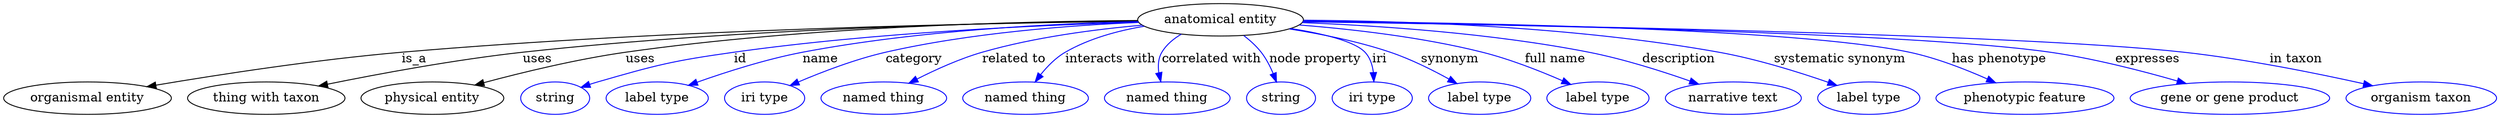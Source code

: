 digraph {
	graph [bb="0,0,2247.4,123"];
	node [label="\N"];
	"anatomical entity"	 [height=0.5,
		label="anatomical entity",
		pos="1103.8,105",
		width=2.004];
	"organismal entity"	 [height=0.5,
		pos="72.794,18",
		width=2.022];
	"anatomical entity" -> "organismal entity"	 [label=is_a,
		lp="369.79,61.5",
		pos="e,126.52,30.242 1031.7,104.2 898.42,102.12 604.78,94.757 358.79,69 267.45,59.435 245.02,53.186 154.79,36 148.92,34.882 142.83,33.66 \
136.74,32.397"];
	"thing with taxon"	 [height=0.5,
		pos="232.79,18",
		width=1.9137];
	"anatomical entity" -> "thing with taxon"	 [label=uses,
		lp="481.79,61.5",
		pos="e,281.41,30.89 1032.5,102.28 890.44,96.65 576.71,83.052 469.79,69 408.24,60.91 338.94,45.21 291.25,33.357"];
	"physical entity"	 [height=0.5,
		pos="381.79,18",
		width=1.7332];
	"anatomical entity" -> "physical entity"	 [label=uses,
		lp="574.79,61.5",
		pos="e,421.86,31.89 1032.5,102.1 906.91,96.689 651.04,84.197 562.79,69 517.65,61.226 467.62,46.653 431.62,35.07"];
	id	 [color=blue,
		height=0.5,
		label=string,
		pos="492.79,18",
		width=0.84854];
	"anatomical entity" -> id	 [color=blue,
		label=id,
		lp="672.29,61.5",
		pos="e,516.62,29.571 1032.2,102.6 945.31,98.885 794.52,89.851 666.79,69 606.26,59.117 590.78,56 532.79,36 530.55,35.225 528.25,34.371 \
525.96,33.469",
		style=solid];
	name	 [color=blue,
		height=0.5,
		label="label type",
		pos="586.79,18",
		width=1.2638];
	"anatomical entity" -> name	 [color=blue,
		label=name,
		lp="751.29,61.5",
		pos="e,618.16,31.126 1031.8,102.89 957.05,99.556 837.11,90.982 735.79,69 698.34,60.875 657.24,46.36 627.71,34.887",
		style=solid];
	category	 [color=blue,
		height=0.5,
		label="iri type",
		pos="686.79,18",
		width=1.011];
	"anatomical entity" -> category	 [color=blue,
		label=category,
		lp="836.29,61.5",
		pos="e,712.66,30.808 1032.9,101.42 973.33,97.179 886.46,88.112 812.79,69 781.13,60.786 746.82,46.517 722.01,35.157",
		style=solid];
	"related to"	 [color=blue,
		height=0.5,
		label="named thing",
		pos="796.79,18",
		width=1.5346];
	"anatomical entity" -> "related to"	 [color=blue,
		label="related to",
		lp="923.79,61.5",
		pos="e,822.87,33.868 1036.7,98.344 995.82,93.051 942.94,83.975 897.79,69 874.88,61.399 850.69,49.344 831.73,38.861",
		style=solid];
	"interacts with"	 [color=blue,
		height=0.5,
		label="named thing",
		pos="924.79,18",
		width=1.5346];
	"anatomical entity" -> "interacts with"	 [color=blue,
		label="interacts with",
		lp="1007.8,61.5",
		pos="e,936.9,36.013 1041.6,95.841 1018.2,90.479 992.1,82.079 970.79,69 960.37,62.6 950.91,53.138 943.32,44.097",
		style=solid];
	"correlated with"	 [color=blue,
		height=0.5,
		label="named thing",
		pos="1052.8,18",
		width=1.5346];
	"anatomical entity" -> "correlated with"	 [color=blue,
		label="correlated with",
		lp="1093.8,61.5",
		pos="e,1048.8,36.435 1071.1,88.841 1063.7,83.579 1056.9,76.987 1052.8,69 1049.3,62.19 1048.1,54.149 1048.2,46.49",
		style=solid];
	"node property"	 [color=blue,
		height=0.5,
		label=string,
		pos="1156.8,18",
		width=0.84854];
	"anatomical entity" -> "node property"	 [color=blue,
		label="node property",
		lp="1180.8,61.5",
		pos="e,1150.7,35.652 1121,87.158 1125.9,81.611 1130.9,75.293 1134.8,69 1139.4,61.561 1143.6,52.967 1147,44.978",
		style=solid];
	iri	 [color=blue,
		height=0.5,
		label="iri type",
		pos="1241.8,18",
		width=1.011];
	"anatomical entity" -> iri	 [color=blue,
		label=iri,
		lp="1240.3,61.5",
		pos="e,1239.1,36.296 1158.9,93.304 1185.3,86.752 1213.1,78.087 1222.8,69 1229.3,62.93 1233.5,54.457 1236.4,46.159",
		style=solid];
	synonym	 [color=blue,
		height=0.5,
		label="label type",
		pos="1341.8,18",
		width=1.2638];
	"anatomical entity" -> synonym	 [color=blue,
		label=synonym,
		lp="1308.3,61.5",
		pos="e,1318.3,33.486 1162.5,94.429 1189.9,88.544 1222.6,80.13 1250.8,69 1271.1,60.986 1292.5,49.198 1309.4,38.972",
		style=solid];
	"full name"	 [color=blue,
		height=0.5,
		label="label type",
		pos="1450.8,18",
		width=1.2638];
	"anatomical entity" -> "full name"	 [color=blue,
		label="full name",
		lp="1403.3,61.5",
		pos="e,1423.7,32.736 1172.4,99.385 1219.7,94.329 1283.4,85.128 1337.8,69 1364.4,61.11 1392.9,48.233 1414.6,37.392",
		style=solid];
	description	 [color=blue,
		height=0.5,
		label="narrative text",
		pos="1571.8,18",
		width=1.6068];
	"anatomical entity" -> description	 [color=blue,
		label=description,
		lp="1515.3,61.5",
		pos="e,1538.8,32.826 1175.1,102.27 1242.6,98.5 1346.1,89.646 1433.8,69 1466.7,61.255 1502.4,47.9 1529.3,36.799",
		style=solid];
	"systematic synonym"	 [color=blue,
		height=0.5,
		label="label type",
		pos="1692.8,18",
		width=1.2638];
	"anatomical entity" -> "systematic synonym"	 [color=blue,
		label="systematic synonym",
		lp="1658.8,61.5",
		pos="e,1662.2,31.545 1175,101.53 1282.3,95.908 1480.3,83.926 1549.8,69 1585.5,61.326 1624.5,47.004 1652.7,35.487",
		style=solid];
	"has phenotype"	 [color=blue,
		height=0.5,
		label="phenotypic feature",
		pos="1832.8,18",
		width=2.1304];
	"anatomical entity" -> "has phenotype"	 [color=blue,
		label="has phenotype",
		lp="1801.3,61.5",
		pos="e,1803.4,34.738 1176,104.03 1315.6,101.63 1617.8,93.664 1718.8,69 1745,62.591 1772.7,50.344 1794.2,39.458",
		style=solid];
	expresses	 [color=blue,
		height=0.5,
		label="gene or gene product",
		pos="2012.8,18",
		width=2.3651];
	"anatomical entity" -> expresses	 [color=blue,
		label=expresses,
		lp="1932.8,61.5",
		pos="e,1971,33.824 1175.8,103.76 1336,100.62 1717.7,91.026 1844.8,69 1884.7,62.088 1928.4,48.628 1961.2,37.272",
		style=solid];
	"in taxon"	 [color=blue,
		height=0.5,
		label="organism taxon",
		pos="2181.8,18",
		width=1.8234];
	"anatomical entity" -> "in taxon"	 [color=blue,
		label="in taxon",
		lp="2065.3,61.5",
		pos="e,2136.5,31.204 1176.1,103.68 1354.3,100.14 1811.6,89.314 1962.8,69 2019.3,61.403 2082.7,45.863 2126.6,33.923",
		style=solid];
}
